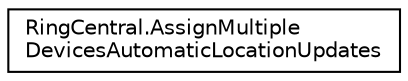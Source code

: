 digraph "Graphical Class Hierarchy"
{
 // LATEX_PDF_SIZE
  edge [fontname="Helvetica",fontsize="10",labelfontname="Helvetica",labelfontsize="10"];
  node [fontname="Helvetica",fontsize="10",shape=record];
  rankdir="LR";
  Node0 [label="RingCentral.AssignMultiple\lDevicesAutomaticLocationUpdates",height=0.2,width=0.4,color="black", fillcolor="white", style="filled",URL="$classRingCentral_1_1AssignMultipleDevicesAutomaticLocationUpdates.html",tooltip=" "];
}
